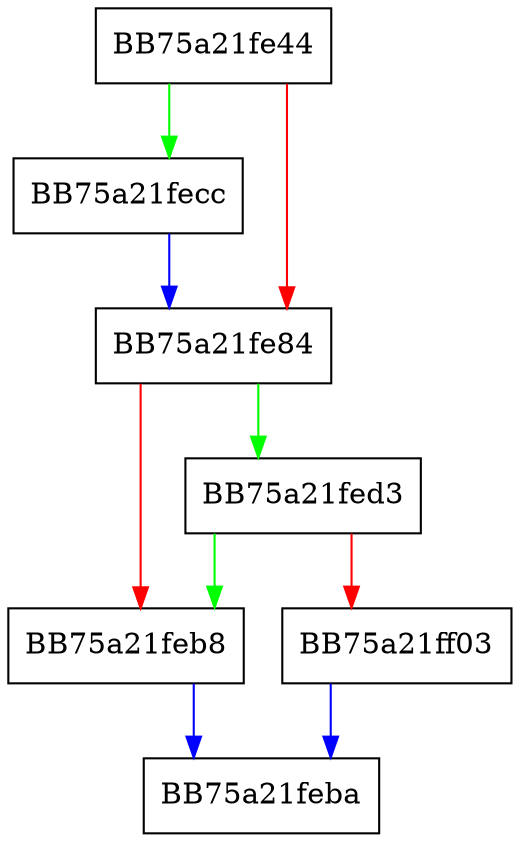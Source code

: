 digraph MSIL_FOP {
  node [shape="box"];
  graph [splines=ortho];
  BB75a21fe44 -> BB75a21fecc [color="green"];
  BB75a21fe44 -> BB75a21fe84 [color="red"];
  BB75a21fe84 -> BB75a21fed3 [color="green"];
  BB75a21fe84 -> BB75a21feb8 [color="red"];
  BB75a21feb8 -> BB75a21feba [color="blue"];
  BB75a21fecc -> BB75a21fe84 [color="blue"];
  BB75a21fed3 -> BB75a21feb8 [color="green"];
  BB75a21fed3 -> BB75a21ff03 [color="red"];
  BB75a21ff03 -> BB75a21feba [color="blue"];
}